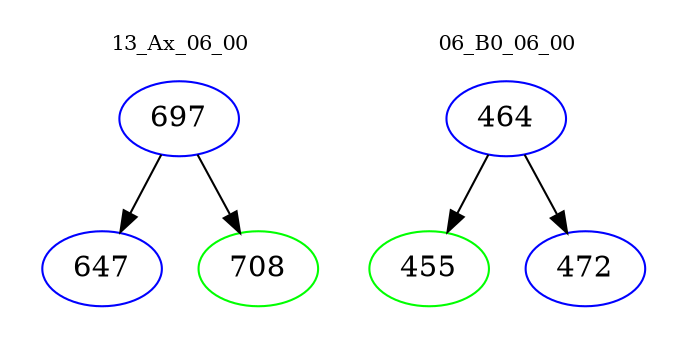 digraph{
subgraph cluster_0 {
color = white
label = "13_Ax_06_00";
fontsize=10;
T0_697 [label="697", color="blue"]
T0_697 -> T0_647 [color="black"]
T0_647 [label="647", color="blue"]
T0_697 -> T0_708 [color="black"]
T0_708 [label="708", color="green"]
}
subgraph cluster_1 {
color = white
label = "06_B0_06_00";
fontsize=10;
T1_464 [label="464", color="blue"]
T1_464 -> T1_455 [color="black"]
T1_455 [label="455", color="green"]
T1_464 -> T1_472 [color="black"]
T1_472 [label="472", color="blue"]
}
}
